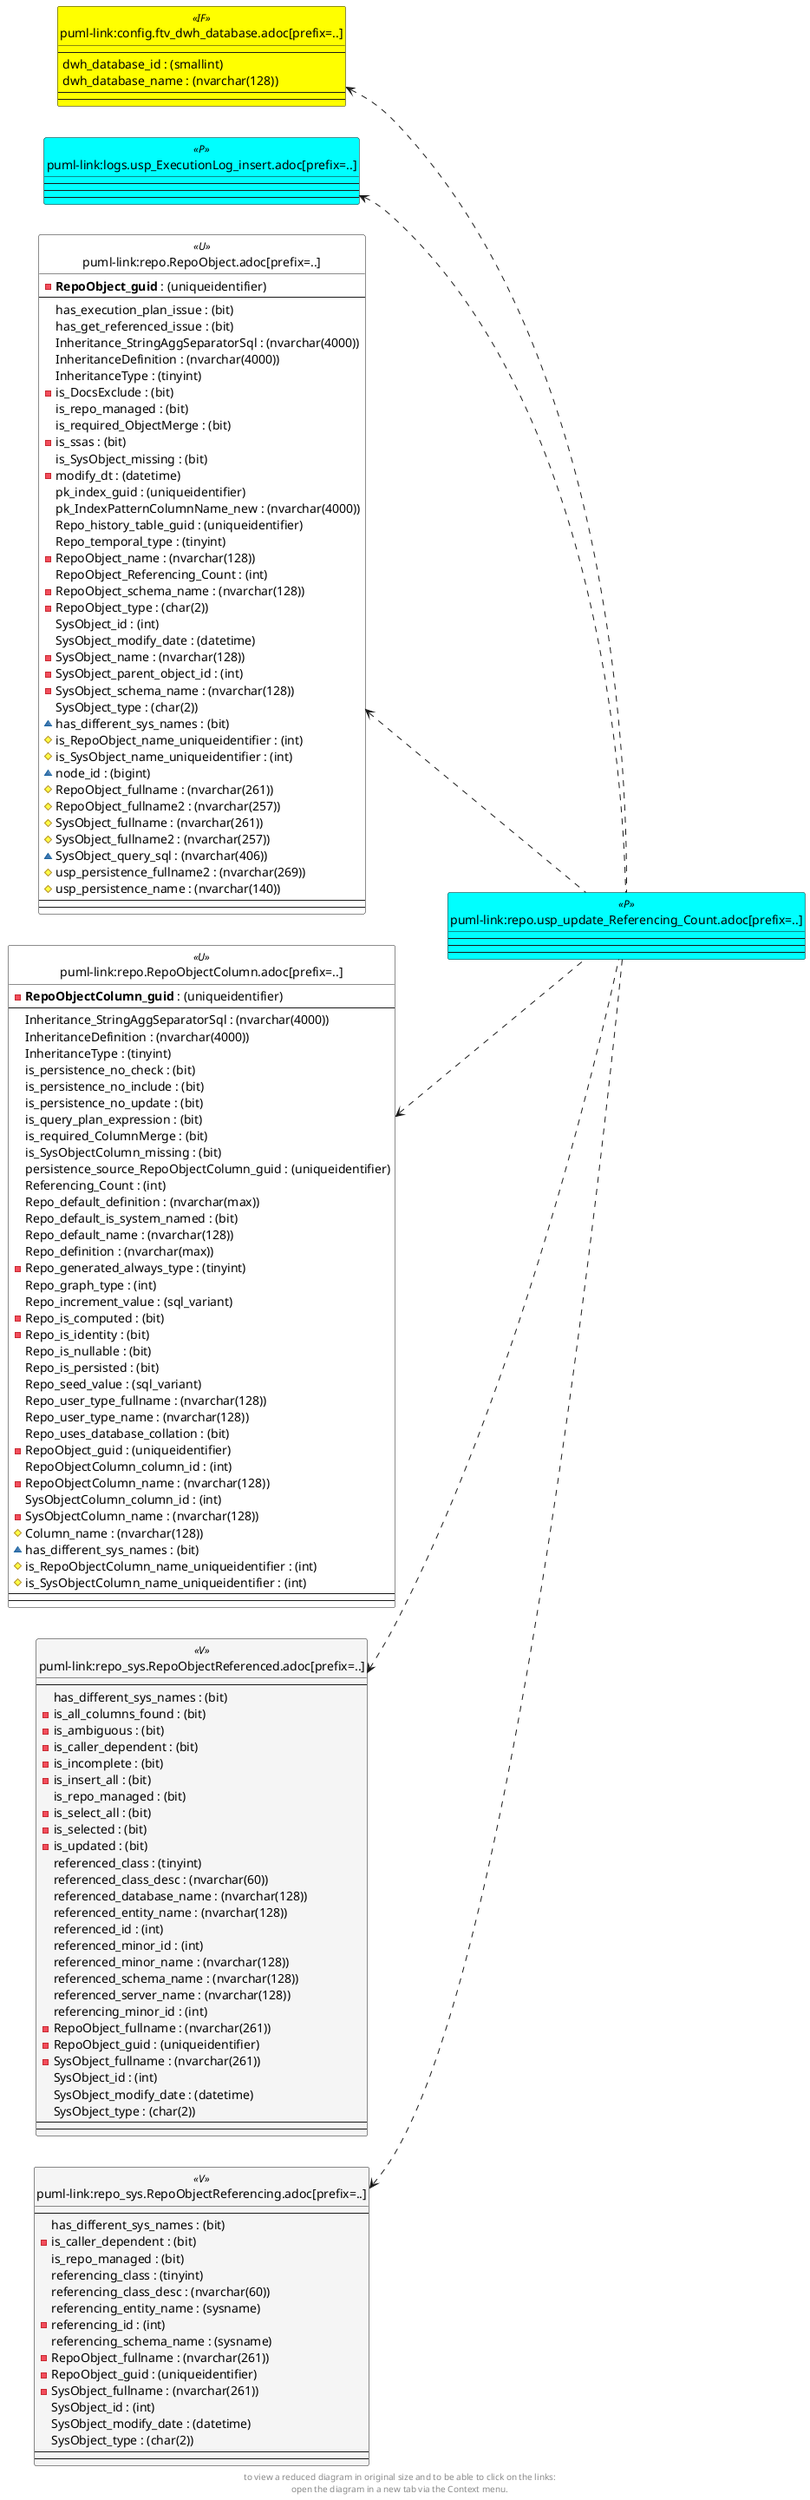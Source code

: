 @startuml
left to right direction
'top to bottom direction
hide circle
'avoide "." issues:
set namespaceSeparator none


skinparam class {
  BackgroundColor White
  BackgroundColor<<FN>> Yellow
  BackgroundColor<<FS>> Yellow
  BackgroundColor<<FT>> LightGray
  BackgroundColor<<IF>> Yellow
  BackgroundColor<<IS>> Yellow
  BackgroundColor<<P>> Aqua
  BackgroundColor<<PC>> Aqua
  BackgroundColor<<SN>> Yellow
  BackgroundColor<<SO>> SlateBlue
  BackgroundColor<<TF>> LightGray
  BackgroundColor<<TR>> Tomato
  BackgroundColor<<U>> White
  BackgroundColor<<V>> WhiteSmoke
  BackgroundColor<<X>> Aqua
}


entity "puml-link:config.ftv_dwh_database.adoc[prefix=..]" as config.ftv_dwh_database << IF >> {
  --
  dwh_database_id : (smallint)
  dwh_database_name : (nvarchar(128))
  --
  --
}

entity "puml-link:logs.usp_ExecutionLog_insert.adoc[prefix=..]" as logs.usp_ExecutionLog_insert << P >> {
  --
  --
  --
}

entity "puml-link:repo.RepoObject.adoc[prefix=..]" as repo.RepoObject << U >> {
  - **RepoObject_guid** : (uniqueidentifier)
  --
  has_execution_plan_issue : (bit)
  has_get_referenced_issue : (bit)
  Inheritance_StringAggSeparatorSql : (nvarchar(4000))
  InheritanceDefinition : (nvarchar(4000))
  InheritanceType : (tinyint)
  - is_DocsExclude : (bit)
  is_repo_managed : (bit)
  is_required_ObjectMerge : (bit)
  - is_ssas : (bit)
  is_SysObject_missing : (bit)
  - modify_dt : (datetime)
  pk_index_guid : (uniqueidentifier)
  pk_IndexPatternColumnName_new : (nvarchar(4000))
  Repo_history_table_guid : (uniqueidentifier)
  Repo_temporal_type : (tinyint)
  - RepoObject_name : (nvarchar(128))
  RepoObject_Referencing_Count : (int)
  - RepoObject_schema_name : (nvarchar(128))
  - RepoObject_type : (char(2))
  SysObject_id : (int)
  SysObject_modify_date : (datetime)
  - SysObject_name : (nvarchar(128))
  - SysObject_parent_object_id : (int)
  - SysObject_schema_name : (nvarchar(128))
  SysObject_type : (char(2))
  ~ has_different_sys_names : (bit)
  # is_RepoObject_name_uniqueidentifier : (int)
  # is_SysObject_name_uniqueidentifier : (int)
  ~ node_id : (bigint)
  # RepoObject_fullname : (nvarchar(261))
  # RepoObject_fullname2 : (nvarchar(257))
  # SysObject_fullname : (nvarchar(261))
  # SysObject_fullname2 : (nvarchar(257))
  ~ SysObject_query_sql : (nvarchar(406))
  # usp_persistence_fullname2 : (nvarchar(269))
  # usp_persistence_name : (nvarchar(140))
  --
  --
}

entity "puml-link:repo.RepoObjectColumn.adoc[prefix=..]" as repo.RepoObjectColumn << U >> {
  - **RepoObjectColumn_guid** : (uniqueidentifier)
  --
  Inheritance_StringAggSeparatorSql : (nvarchar(4000))
  InheritanceDefinition : (nvarchar(4000))
  InheritanceType : (tinyint)
  is_persistence_no_check : (bit)
  is_persistence_no_include : (bit)
  is_persistence_no_update : (bit)
  is_query_plan_expression : (bit)
  is_required_ColumnMerge : (bit)
  is_SysObjectColumn_missing : (bit)
  persistence_source_RepoObjectColumn_guid : (uniqueidentifier)
  Referencing_Count : (int)
  Repo_default_definition : (nvarchar(max))
  Repo_default_is_system_named : (bit)
  Repo_default_name : (nvarchar(128))
  Repo_definition : (nvarchar(max))
  - Repo_generated_always_type : (tinyint)
  Repo_graph_type : (int)
  Repo_increment_value : (sql_variant)
  - Repo_is_computed : (bit)
  - Repo_is_identity : (bit)
  Repo_is_nullable : (bit)
  Repo_is_persisted : (bit)
  Repo_seed_value : (sql_variant)
  Repo_user_type_fullname : (nvarchar(128))
  Repo_user_type_name : (nvarchar(128))
  Repo_uses_database_collation : (bit)
  - RepoObject_guid : (uniqueidentifier)
  RepoObjectColumn_column_id : (int)
  - RepoObjectColumn_name : (nvarchar(128))
  SysObjectColumn_column_id : (int)
  - SysObjectColumn_name : (nvarchar(128))
  # Column_name : (nvarchar(128))
  ~ has_different_sys_names : (bit)
  # is_RepoObjectColumn_name_uniqueidentifier : (int)
  # is_SysObjectColumn_name_uniqueidentifier : (int)
  --
  --
}

entity "puml-link:repo.usp_update_Referencing_Count.adoc[prefix=..]" as repo.usp_update_Referencing_Count << P >> {
  --
  --
  --
}

entity "puml-link:repo_sys.RepoObjectReferenced.adoc[prefix=..]" as repo_sys.RepoObjectReferenced << V >> {
  --
  has_different_sys_names : (bit)
  - is_all_columns_found : (bit)
  - is_ambiguous : (bit)
  - is_caller_dependent : (bit)
  - is_incomplete : (bit)
  - is_insert_all : (bit)
  is_repo_managed : (bit)
  - is_select_all : (bit)
  - is_selected : (bit)
  - is_updated : (bit)
  referenced_class : (tinyint)
  referenced_class_desc : (nvarchar(60))
  referenced_database_name : (nvarchar(128))
  referenced_entity_name : (nvarchar(128))
  referenced_id : (int)
  referenced_minor_id : (int)
  referenced_minor_name : (nvarchar(128))
  referenced_schema_name : (nvarchar(128))
  referenced_server_name : (nvarchar(128))
  referencing_minor_id : (int)
  - RepoObject_fullname : (nvarchar(261))
  - RepoObject_guid : (uniqueidentifier)
  - SysObject_fullname : (nvarchar(261))
  SysObject_id : (int)
  SysObject_modify_date : (datetime)
  SysObject_type : (char(2))
  --
  --
}

entity "puml-link:repo_sys.RepoObjectReferencing.adoc[prefix=..]" as repo_sys.RepoObjectReferencing << V >> {
  --
  has_different_sys_names : (bit)
  - is_caller_dependent : (bit)
  is_repo_managed : (bit)
  referencing_class : (tinyint)
  referencing_class_desc : (nvarchar(60))
  referencing_entity_name : (sysname)
  - referencing_id : (int)
  referencing_schema_name : (sysname)
  - RepoObject_fullname : (nvarchar(261))
  - RepoObject_guid : (uniqueidentifier)
  - SysObject_fullname : (nvarchar(261))
  SysObject_id : (int)
  SysObject_modify_date : (datetime)
  SysObject_type : (char(2))
  --
  --
}

config.ftv_dwh_database <.. repo.usp_update_Referencing_Count
logs.usp_ExecutionLog_insert <.. repo.usp_update_Referencing_Count
repo.RepoObject <.. repo.usp_update_Referencing_Count
repo.RepoObjectColumn <.. repo.usp_update_Referencing_Count
repo_sys.RepoObjectReferenced <.. repo.usp_update_Referencing_Count
repo_sys.RepoObjectReferencing <.. repo.usp_update_Referencing_Count

footer
to view a reduced diagram in original size and to be able to click on the links:
open the diagram in a new tab via the Context menu.
end footer

@enduml

